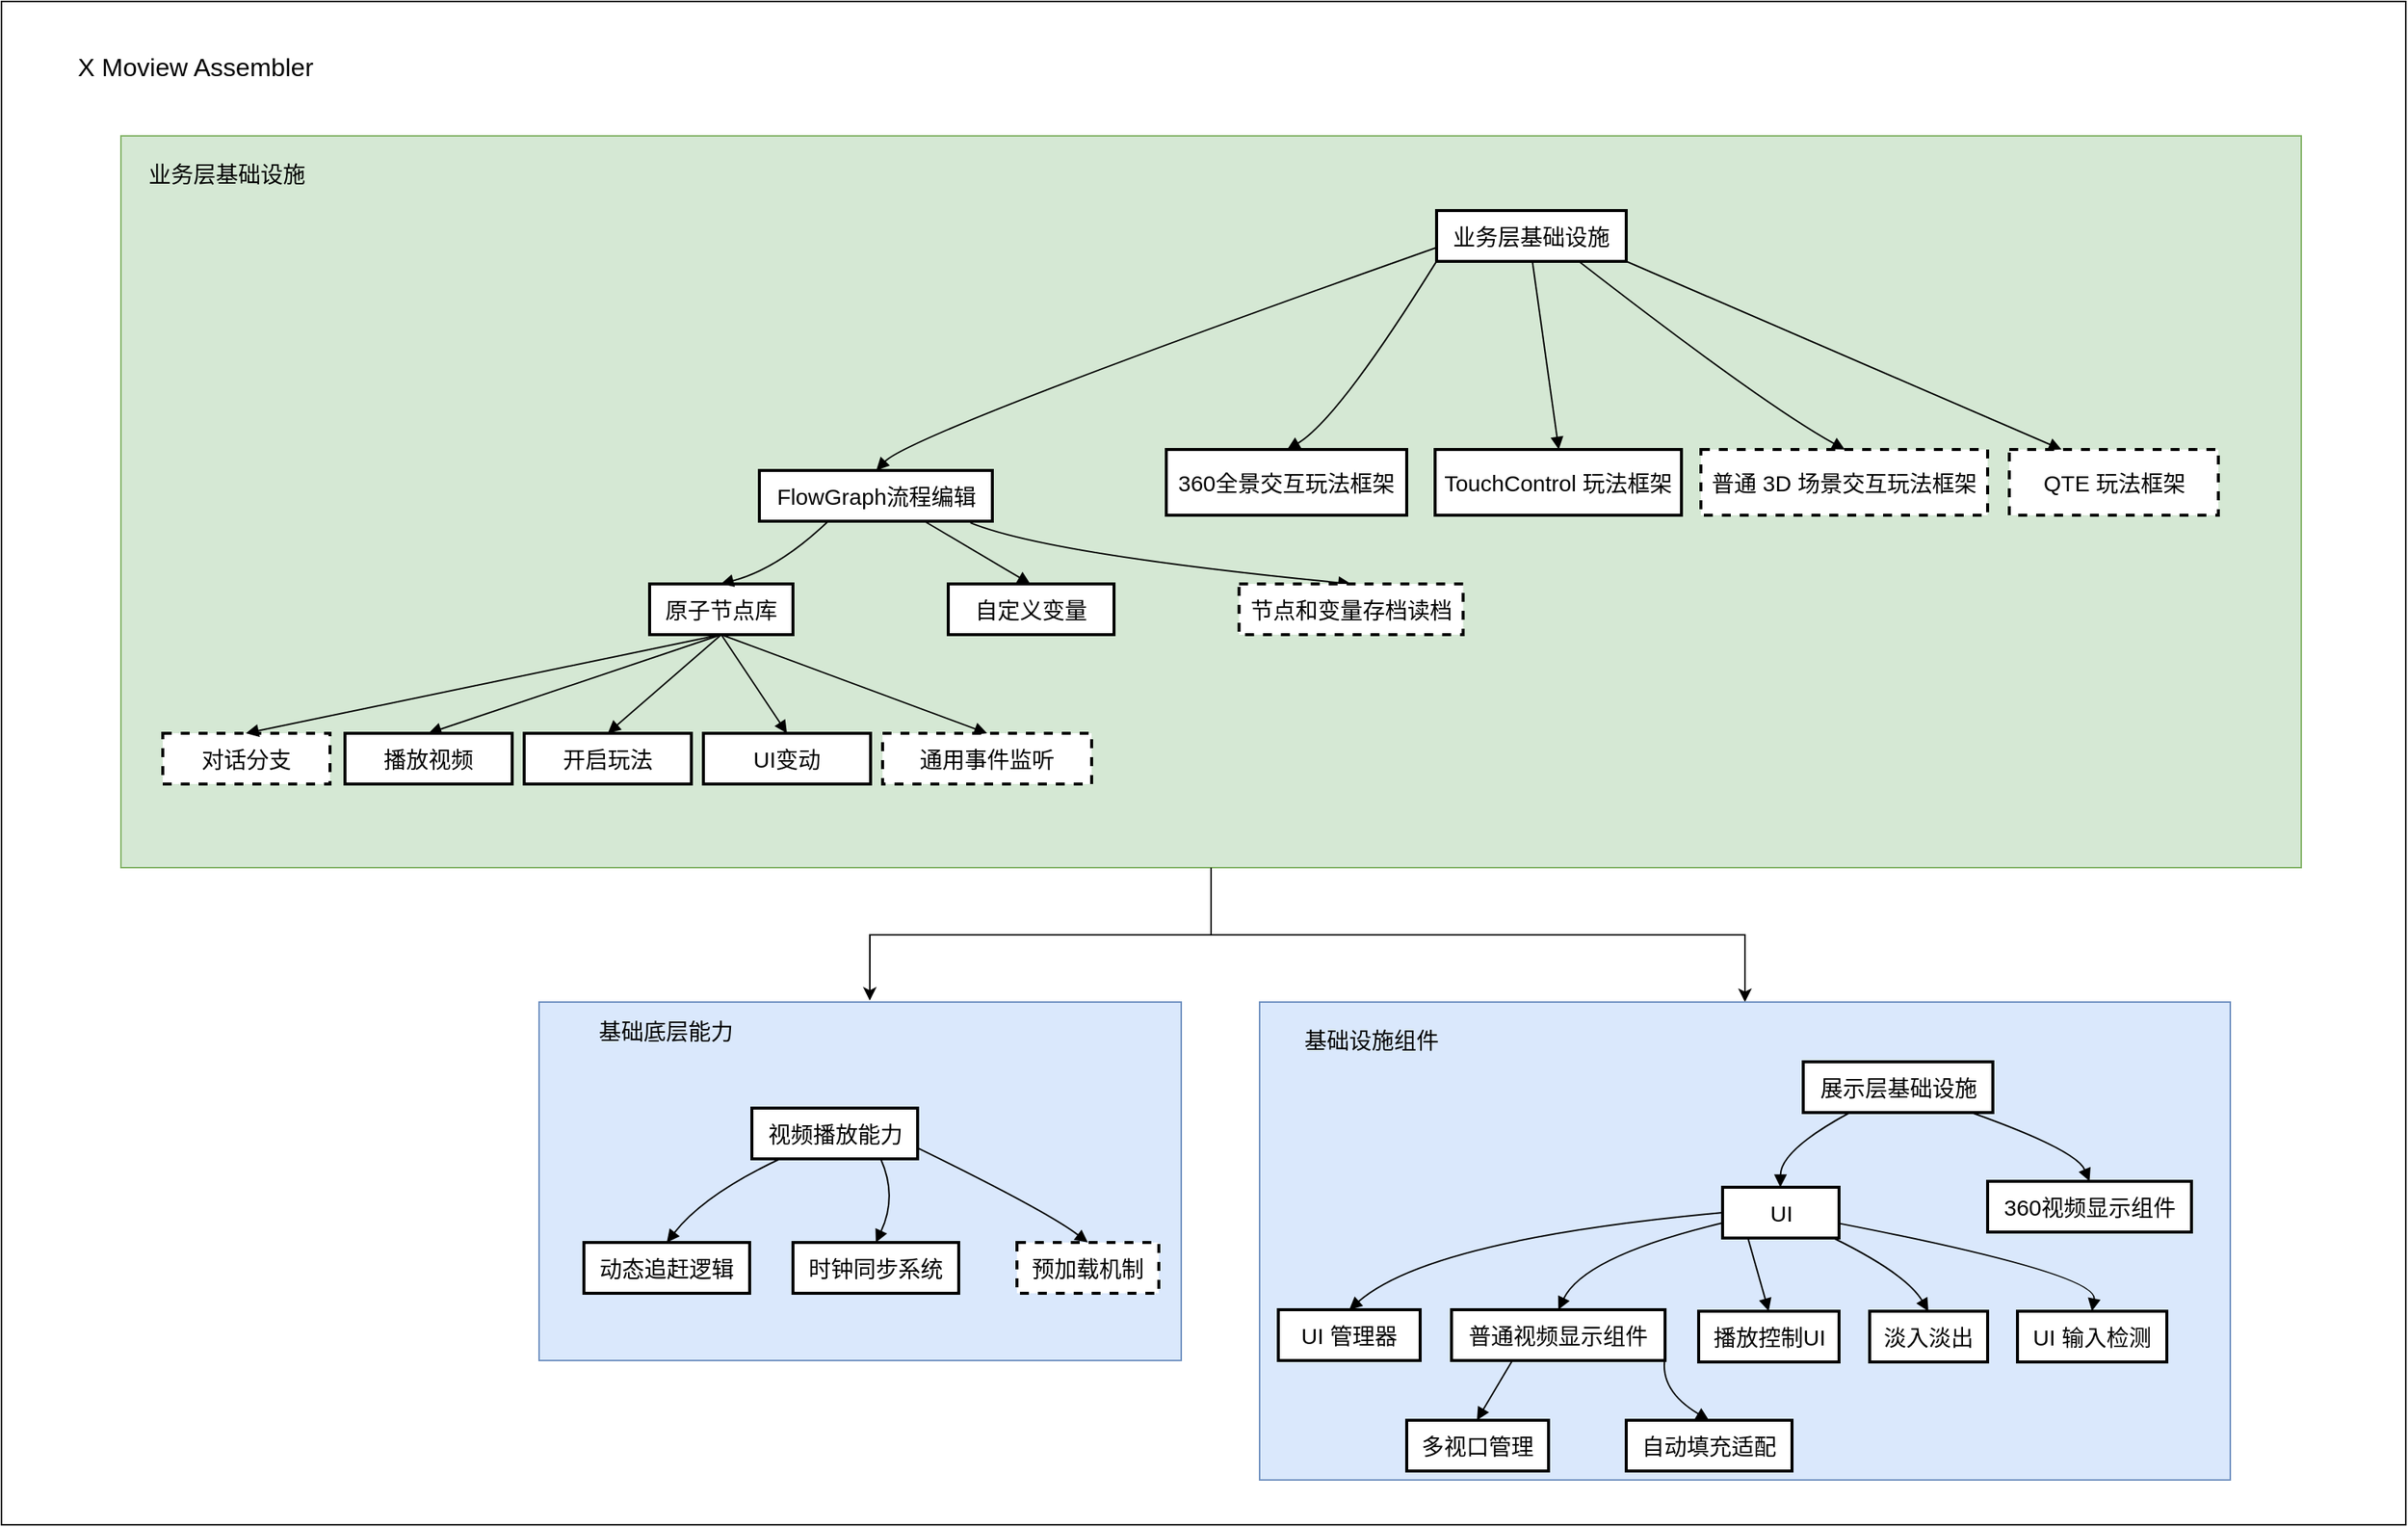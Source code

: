 <mxfile version="23.0.2" type="github">
  <diagram name="Page-1" id="rA7QcrsY9MnkE5HdZlki">
    <mxGraphModel dx="2893" dy="2284" grid="1" gridSize="10" guides="1" tooltips="1" connect="1" arrows="1" fold="1" page="1" pageScale="1" pageWidth="827" pageHeight="1169" math="0" shadow="0">
      <root>
        <mxCell id="0" />
        <mxCell id="1" parent="0" />
        <mxCell id="8L2iTWa-a4FsQCQ_BJvb-195" value="" style="rounded=0;whiteSpace=wrap;html=1;" vertex="1" parent="1">
          <mxGeometry x="-220" y="-150" width="1610" height="1020" as="geometry" />
        </mxCell>
        <mxCell id="8L2iTWa-a4FsQCQ_BJvb-191" style="edgeStyle=orthogonalEdgeStyle;rounded=0;orthogonalLoop=1;jettySize=auto;html=1;entryX=0.5;entryY=0;entryDx=0;entryDy=0;" edge="1" parent="1" source="8L2iTWa-a4FsQCQ_BJvb-188" target="8L2iTWa-a4FsQCQ_BJvb-164">
          <mxGeometry relative="1" as="geometry" />
        </mxCell>
        <mxCell id="8L2iTWa-a4FsQCQ_BJvb-188" value="" style="rounded=0;whiteSpace=wrap;html=1;fillColor=#d5e8d4;strokeColor=#82b366;" vertex="1" parent="1">
          <mxGeometry x="-140" y="-60" width="1460" height="490" as="geometry" />
        </mxCell>
        <mxCell id="8L2iTWa-a4FsQCQ_BJvb-164" value="" style="rounded=0;whiteSpace=wrap;html=1;fillColor=#dae8fc;strokeColor=#6c8ebf;" vertex="1" parent="1">
          <mxGeometry x="622.5" y="520" width="650" height="320" as="geometry" />
        </mxCell>
        <mxCell id="8L2iTWa-a4FsQCQ_BJvb-163" value="" style="rounded=0;whiteSpace=wrap;html=1;align=left;fillColor=#dae8fc;strokeColor=#6c8ebf;" vertex="1" parent="1">
          <mxGeometry x="140" y="520" width="430" height="240" as="geometry" />
        </mxCell>
        <mxCell id="8L2iTWa-a4FsQCQ_BJvb-117" value="视频播放能力" style="whiteSpace=wrap;strokeWidth=2;fontSize=15;" vertex="1" parent="1">
          <mxGeometry x="282.5" y="591" width="111" height="34" as="geometry" />
        </mxCell>
        <mxCell id="8L2iTWa-a4FsQCQ_BJvb-118" value="展示层基础设施" style="whiteSpace=wrap;strokeWidth=2;fontSize=15;" vertex="1" parent="1">
          <mxGeometry x="986.5" y="560" width="127" height="34" as="geometry" />
        </mxCell>
        <mxCell id="8L2iTWa-a4FsQCQ_BJvb-119" value="UI" style="whiteSpace=wrap;strokeWidth=2;fontSize=15;" vertex="1" parent="1">
          <mxGeometry x="932.5" y="644" width="78" height="34" as="geometry" />
        </mxCell>
        <mxCell id="8L2iTWa-a4FsQCQ_BJvb-120" value="360视频显示组件" style="whiteSpace=wrap;strokeWidth=2;fontSize=15;" vertex="1" parent="1">
          <mxGeometry x="1110" y="640" width="136.5" height="34" as="geometry" />
        </mxCell>
        <mxCell id="8L2iTWa-a4FsQCQ_BJvb-121" value="业务层基础设施" style="whiteSpace=wrap;strokeWidth=2;fontSize=15;" vertex="1" parent="1">
          <mxGeometry x="741" y="-10" width="127" height="34" as="geometry" />
        </mxCell>
        <mxCell id="8L2iTWa-a4FsQCQ_BJvb-122" value="FlowGraph流程编辑" style="whiteSpace=wrap;strokeWidth=2;fontSize=15;" vertex="1" parent="1">
          <mxGeometry x="287.5" y="164" width="156" height="34" as="geometry" />
        </mxCell>
        <mxCell id="8L2iTWa-a4FsQCQ_BJvb-123" value="360全景交互玩法框架" style="whiteSpace=wrap;strokeWidth=2;fontSize=15;" vertex="1" parent="1">
          <mxGeometry x="560" y="150" width="161" height="44" as="geometry" />
        </mxCell>
        <mxCell id="8L2iTWa-a4FsQCQ_BJvb-124" value="TouchControl 玩法框架" style="whiteSpace=wrap;strokeWidth=2;fontSize=15;" vertex="1" parent="1">
          <mxGeometry x="740" y="150" width="165" height="44" as="geometry" />
        </mxCell>
        <mxCell id="8L2iTWa-a4FsQCQ_BJvb-125" value="普通 3D 场景交互玩法框架" style="whiteSpace=wrap;strokeWidth=2;fontSize=15;dashed=1;" vertex="1" parent="1">
          <mxGeometry x="918" y="150" width="192" height="44" as="geometry" />
        </mxCell>
        <mxCell id="8L2iTWa-a4FsQCQ_BJvb-126" value="动态追赶逻辑" style="whiteSpace=wrap;strokeWidth=2;fontSize=15;" vertex="1" parent="1">
          <mxGeometry x="170" y="681" width="111" height="34" as="geometry" />
        </mxCell>
        <mxCell id="8L2iTWa-a4FsQCQ_BJvb-127" value="时钟同步系统" style="whiteSpace=wrap;strokeWidth=2;fontSize=15;" vertex="1" parent="1">
          <mxGeometry x="310" y="681" width="111" height="34" as="geometry" />
        </mxCell>
        <mxCell id="8L2iTWa-a4FsQCQ_BJvb-128" value="预加载机制" style="whiteSpace=wrap;strokeWidth=2;dashed=1;fontSize=15;" vertex="1" parent="1">
          <mxGeometry x="460" y="681" width="95" height="34" as="geometry" />
        </mxCell>
        <mxCell id="8L2iTWa-a4FsQCQ_BJvb-129" value="普通视频显示组件" style="whiteSpace=wrap;strokeWidth=2;fontSize=15;" vertex="1" parent="1">
          <mxGeometry x="751" y="726" width="143" height="34" as="geometry" />
        </mxCell>
        <mxCell id="8L2iTWa-a4FsQCQ_BJvb-130" value="播放控制UI" style="whiteSpace=wrap;strokeWidth=2;fontSize=15;" vertex="1" parent="1">
          <mxGeometry x="916.5" y="727" width="94" height="34" as="geometry" />
        </mxCell>
        <mxCell id="8L2iTWa-a4FsQCQ_BJvb-131" value="淡入淡出" style="whiteSpace=wrap;strokeWidth=2;fontSize=15;" vertex="1" parent="1">
          <mxGeometry x="1031" y="727" width="79" height="34" as="geometry" />
        </mxCell>
        <mxCell id="8L2iTWa-a4FsQCQ_BJvb-132" value="UI 输入检测" style="whiteSpace=wrap;strokeWidth=2;fontSize=15;" vertex="1" parent="1">
          <mxGeometry x="1130" y="727" width="100" height="34" as="geometry" />
        </mxCell>
        <mxCell id="8L2iTWa-a4FsQCQ_BJvb-133" value="多视口管理" style="whiteSpace=wrap;strokeWidth=2;fontSize=15;" vertex="1" parent="1">
          <mxGeometry x="721" y="800" width="95" height="34" as="geometry" />
        </mxCell>
        <mxCell id="8L2iTWa-a4FsQCQ_BJvb-134" value="自动填充适配" style="whiteSpace=wrap;strokeWidth=2;fontSize=15;" vertex="1" parent="1">
          <mxGeometry x="868" y="800" width="111" height="34" as="geometry" />
        </mxCell>
        <mxCell id="8L2iTWa-a4FsQCQ_BJvb-135" value="原子节点库" style="whiteSpace=wrap;strokeWidth=2;fontSize=15;" vertex="1" parent="1">
          <mxGeometry x="214" y="240" width="96" height="34" as="geometry" />
        </mxCell>
        <mxCell id="8L2iTWa-a4FsQCQ_BJvb-136" value="自定义变量" style="whiteSpace=wrap;strokeWidth=2;fontSize=15;" vertex="1" parent="1">
          <mxGeometry x="414" y="240" width="111" height="34" as="geometry" />
        </mxCell>
        <mxCell id="8L2iTWa-a4FsQCQ_BJvb-138" value="对话分支" style="whiteSpace=wrap;strokeWidth=2;fontSize=15;dashed=1;" vertex="1" parent="1">
          <mxGeometry x="-112" y="340" width="112" height="34" as="geometry" />
        </mxCell>
        <mxCell id="8L2iTWa-a4FsQCQ_BJvb-141" value="" style="curved=1;startArrow=none;endArrow=block;exitX=0.251;exitY=0.99;entryX=0.496;entryY=-0.01;rounded=0;" edge="1" parent="1" source="8L2iTWa-a4FsQCQ_BJvb-118" target="8L2iTWa-a4FsQCQ_BJvb-119">
          <mxGeometry relative="1" as="geometry">
            <Array as="points">
              <mxPoint x="971.5" y="619" />
            </Array>
          </mxGeometry>
        </mxCell>
        <mxCell id="8L2iTWa-a4FsQCQ_BJvb-142" value="" style="curved=1;startArrow=none;endArrow=block;exitX=0.879;exitY=0.99;entryX=0.5;entryY=-0.01;rounded=0;" edge="1" parent="1" source="8L2iTWa-a4FsQCQ_BJvb-118" target="8L2iTWa-a4FsQCQ_BJvb-120">
          <mxGeometry relative="1" as="geometry">
            <Array as="points">
              <mxPoint x="1169.5" y="619" />
            </Array>
          </mxGeometry>
        </mxCell>
        <mxCell id="8L2iTWa-a4FsQCQ_BJvb-143" value="" style="curved=1;startArrow=none;endArrow=block;exitX=-0.001;exitY=0.728;entryX=0.502;entryY=-0.01;rounded=0;" edge="1" parent="1" source="8L2iTWa-a4FsQCQ_BJvb-121" target="8L2iTWa-a4FsQCQ_BJvb-122">
          <mxGeometry relative="1" as="geometry">
            <Array as="points">
              <mxPoint x="390" y="139" />
            </Array>
          </mxGeometry>
        </mxCell>
        <mxCell id="8L2iTWa-a4FsQCQ_BJvb-144" value="" style="curved=1;startArrow=none;endArrow=block;exitX=0.008;exitY=0.99;entryX=0.503;entryY=-0.01;rounded=0;" edge="1" parent="1" source="8L2iTWa-a4FsQCQ_BJvb-121" target="8L2iTWa-a4FsQCQ_BJvb-123">
          <mxGeometry relative="1" as="geometry">
            <Array as="points">
              <mxPoint x="675" y="130" />
            </Array>
          </mxGeometry>
        </mxCell>
        <mxCell id="8L2iTWa-a4FsQCQ_BJvb-145" value="" style="curved=1;startArrow=none;endArrow=block;exitX=0.505;exitY=0.99;entryX=0.502;entryY=-0.01;rounded=0;" edge="1" parent="1" source="8L2iTWa-a4FsQCQ_BJvb-121" target="8L2iTWa-a4FsQCQ_BJvb-124">
          <mxGeometry relative="1" as="geometry">
            <Array as="points">
              <mxPoint x="820" y="130" />
            </Array>
          </mxGeometry>
        </mxCell>
        <mxCell id="8L2iTWa-a4FsQCQ_BJvb-146" value="" style="curved=1;startArrow=none;endArrow=block;exitX=0.75;exitY=1;entryX=0.502;entryY=-0.01;rounded=0;exitDx=0;exitDy=0;" edge="1" parent="1" source="8L2iTWa-a4FsQCQ_BJvb-121" target="8L2iTWa-a4FsQCQ_BJvb-125">
          <mxGeometry relative="1" as="geometry">
            <Array as="points">
              <mxPoint x="960" y="120" />
            </Array>
          </mxGeometry>
        </mxCell>
        <mxCell id="8L2iTWa-a4FsQCQ_BJvb-147" value="" style="curved=1;startArrow=none;endArrow=block;exitX=0.183;exitY=0.98;entryX=0.5;entryY=0;rounded=0;entryDx=0;entryDy=0;" edge="1" parent="1" source="8L2iTWa-a4FsQCQ_BJvb-117" target="8L2iTWa-a4FsQCQ_BJvb-126">
          <mxGeometry relative="1" as="geometry">
            <Array as="points">
              <mxPoint x="250.5" y="649" />
            </Array>
            <mxPoint x="220" y="667" as="targetPoint" />
          </mxGeometry>
        </mxCell>
        <mxCell id="8L2iTWa-a4FsQCQ_BJvb-148" value="" style="curved=1;startArrow=none;endArrow=block;exitX=0.766;exitY=0.98;entryX=0.5;entryY=0.01;rounded=0;" edge="1" parent="1" source="8L2iTWa-a4FsQCQ_BJvb-117" target="8L2iTWa-a4FsQCQ_BJvb-127">
          <mxGeometry relative="1" as="geometry">
            <Array as="points">
              <mxPoint x="380" y="650" />
            </Array>
          </mxGeometry>
        </mxCell>
        <mxCell id="8L2iTWa-a4FsQCQ_BJvb-149" value="" style="curved=1;startArrow=none;endArrow=block;exitX=1.003;exitY=0.788;entryX=0.5;entryY=0.01;rounded=0;" edge="1" parent="1" source="8L2iTWa-a4FsQCQ_BJvb-117" target="8L2iTWa-a4FsQCQ_BJvb-128">
          <mxGeometry relative="1" as="geometry">
            <Array as="points">
              <mxPoint x="480" y="660" />
            </Array>
          </mxGeometry>
        </mxCell>
        <mxCell id="8L2iTWa-a4FsQCQ_BJvb-150" value="" style="curved=1;startArrow=none;endArrow=block;exitX=-0.003;exitY=0.703;entryX=0.5;entryY=0.01;rounded=0;" edge="1" parent="1" source="8L2iTWa-a4FsQCQ_BJvb-119" target="8L2iTWa-a4FsQCQ_BJvb-129">
          <mxGeometry relative="1" as="geometry">
            <Array as="points">
              <mxPoint x="840" y="690" />
            </Array>
          </mxGeometry>
        </mxCell>
        <mxCell id="8L2iTWa-a4FsQCQ_BJvb-151" value="" style="curved=1;startArrow=none;endArrow=block;exitX=0.229;exitY=0.98;entryX=0.499;entryY=0.01;rounded=0;" edge="1" parent="1" source="8L2iTWa-a4FsQCQ_BJvb-119" target="8L2iTWa-a4FsQCQ_BJvb-130">
          <mxGeometry relative="1" as="geometry">
            <Array as="points" />
          </mxGeometry>
        </mxCell>
        <mxCell id="8L2iTWa-a4FsQCQ_BJvb-152" value="" style="curved=1;startArrow=none;endArrow=block;exitX=0.933;exitY=0.98;entryX=0.498;entryY=0.01;rounded=0;" edge="1" parent="1" source="8L2iTWa-a4FsQCQ_BJvb-119" target="8L2iTWa-a4FsQCQ_BJvb-131">
          <mxGeometry relative="1" as="geometry">
            <Array as="points">
              <mxPoint x="1055.5" y="702" />
            </Array>
          </mxGeometry>
        </mxCell>
        <mxCell id="8L2iTWa-a4FsQCQ_BJvb-153" value="" style="curved=1;startArrow=none;endArrow=block;exitX=0.995;exitY=0.709;entryX=0.498;entryY=0.01;rounded=0;" edge="1" parent="1" source="8L2iTWa-a4FsQCQ_BJvb-119" target="8L2iTWa-a4FsQCQ_BJvb-132">
          <mxGeometry relative="1" as="geometry">
            <Array as="points">
              <mxPoint x="1184.5" y="702" />
            </Array>
          </mxGeometry>
        </mxCell>
        <mxCell id="8L2iTWa-a4FsQCQ_BJvb-154" value="" style="curved=1;startArrow=none;endArrow=block;exitX=0.285;exitY=1.0;entryX=0.495;entryY=1.122e-7;rounded=0;" edge="1" parent="1" source="8L2iTWa-a4FsQCQ_BJvb-129" target="8L2iTWa-a4FsQCQ_BJvb-133">
          <mxGeometry relative="1" as="geometry">
            <Array as="points" />
          </mxGeometry>
        </mxCell>
        <mxCell id="8L2iTWa-a4FsQCQ_BJvb-155" value="" style="curved=1;startArrow=none;endArrow=block;exitX=1;exitY=0.934;entryX=0.499;entryY=1.122e-7;rounded=0;" edge="1" parent="1" source="8L2iTWa-a4FsQCQ_BJvb-129" target="8L2iTWa-a4FsQCQ_BJvb-134">
          <mxGeometry relative="1" as="geometry">
            <Array as="points">
              <mxPoint x="890" y="780" />
            </Array>
          </mxGeometry>
        </mxCell>
        <mxCell id="8L2iTWa-a4FsQCQ_BJvb-156" value="" style="curved=1;startArrow=none;endArrow=block;exitX=0.304;exitY=0.98;entryX=0.497;entryY=0.01;rounded=0;" edge="1" parent="1" source="8L2iTWa-a4FsQCQ_BJvb-122" target="8L2iTWa-a4FsQCQ_BJvb-135">
          <mxGeometry relative="1" as="geometry">
            <Array as="points">
              <mxPoint x="300" y="230" />
            </Array>
          </mxGeometry>
        </mxCell>
        <mxCell id="8L2iTWa-a4FsQCQ_BJvb-157" value="" style="curved=1;startArrow=none;endArrow=block;exitX=0.7;exitY=0.98;entryX=0.495;entryY=0.01;rounded=0;" edge="1" parent="1" source="8L2iTWa-a4FsQCQ_BJvb-122" target="8L2iTWa-a4FsQCQ_BJvb-136">
          <mxGeometry relative="1" as="geometry">
            <Array as="points" />
          </mxGeometry>
        </mxCell>
        <mxCell id="8L2iTWa-a4FsQCQ_BJvb-159" value="" style="curved=1;startArrow=none;endArrow=block;exitX=0.497;exitY=1.0;entryX=0.497;entryY=1.122e-7;rounded=0;" edge="1" parent="1" source="8L2iTWa-a4FsQCQ_BJvb-135" target="8L2iTWa-a4FsQCQ_BJvb-138">
          <mxGeometry relative="1" as="geometry">
            <Array as="points" />
          </mxGeometry>
        </mxCell>
        <mxCell id="8L2iTWa-a4FsQCQ_BJvb-165" value="&lt;font style=&quot;font-size: 15px;&quot;&gt;基础底层能力&lt;/font&gt;" style="text;html=1;strokeColor=none;fillColor=none;align=center;verticalAlign=middle;whiteSpace=wrap;rounded=0;" vertex="1" parent="1">
          <mxGeometry x="160" y="524" width="130" height="30" as="geometry" />
        </mxCell>
        <mxCell id="8L2iTWa-a4FsQCQ_BJvb-167" value="&lt;font style=&quot;font-size: 15px;&quot;&gt;基础设施组件&lt;/font&gt;" style="text;html=1;strokeColor=none;fillColor=none;align=center;verticalAlign=middle;whiteSpace=wrap;rounded=0;" vertex="1" parent="1">
          <mxGeometry x="635" y="530" width="125" height="30" as="geometry" />
        </mxCell>
        <mxCell id="8L2iTWa-a4FsQCQ_BJvb-168" value="" style="curved=1;startArrow=none;endArrow=block;exitX=0.906;exitY=1.031;rounded=0;exitDx=0;exitDy=0;exitPerimeter=0;entryX=0.5;entryY=0;entryDx=0;entryDy=0;" edge="1" parent="1" source="8L2iTWa-a4FsQCQ_BJvb-122" target="8L2iTWa-a4FsQCQ_BJvb-169">
          <mxGeometry relative="1" as="geometry">
            <Array as="points">
              <mxPoint x="480" y="220" />
            </Array>
            <mxPoint x="421" y="198" as="sourcePoint" />
            <mxPoint x="490" y="247" as="targetPoint" />
          </mxGeometry>
        </mxCell>
        <mxCell id="8L2iTWa-a4FsQCQ_BJvb-169" value="节点和变量存档读档" style="whiteSpace=wrap;strokeWidth=2;dashed=1;fontSize=15;" vertex="1" parent="1">
          <mxGeometry x="608.75" y="240" width="150" height="34" as="geometry" />
        </mxCell>
        <mxCell id="8L2iTWa-a4FsQCQ_BJvb-174" value="" style="curved=1;startArrow=none;endArrow=block;exitX=0.5;exitY=1;rounded=0;exitDx=0;exitDy=0;entryX=0.5;entryY=0;entryDx=0;entryDy=0;" edge="1" parent="1" source="8L2iTWa-a4FsQCQ_BJvb-135" target="8L2iTWa-a4FsQCQ_BJvb-179">
          <mxGeometry relative="1" as="geometry">
            <Array as="points" />
            <mxPoint x="188" y="284" as="sourcePoint" />
            <mxPoint x="220" y="320" as="targetPoint" />
          </mxGeometry>
        </mxCell>
        <mxCell id="8L2iTWa-a4FsQCQ_BJvb-176" value="QTE 玩法框架" style="whiteSpace=wrap;strokeWidth=2;dashed=1;fontSize=15;" vertex="1" parent="1">
          <mxGeometry x="1124.5" y="150" width="140" height="44" as="geometry" />
        </mxCell>
        <mxCell id="8L2iTWa-a4FsQCQ_BJvb-178" value="" style="curved=1;startArrow=none;endArrow=block;exitX=1;exitY=1;entryX=0.25;entryY=0;rounded=0;exitDx=0;exitDy=0;entryDx=0;entryDy=0;" edge="1" parent="1" source="8L2iTWa-a4FsQCQ_BJvb-121" target="8L2iTWa-a4FsQCQ_BJvb-176">
          <mxGeometry relative="1" as="geometry">
            <Array as="points">
              <mxPoint x="1058" y="106" />
            </Array>
            <mxPoint x="934" y="10" as="sourcePoint" />
            <mxPoint x="1101" y="136" as="targetPoint" />
          </mxGeometry>
        </mxCell>
        <mxCell id="8L2iTWa-a4FsQCQ_BJvb-179" value="播放视频" style="whiteSpace=wrap;strokeWidth=2;fontSize=15;" vertex="1" parent="1">
          <mxGeometry x="10" y="340" width="112" height="34" as="geometry" />
        </mxCell>
        <mxCell id="8L2iTWa-a4FsQCQ_BJvb-181" value="" style="curved=1;startArrow=none;endArrow=block;exitX=0.5;exitY=1;rounded=0;exitDx=0;exitDy=0;entryX=0.5;entryY=0;entryDx=0;entryDy=0;" edge="1" parent="1" source="8L2iTWa-a4FsQCQ_BJvb-135" target="8L2iTWa-a4FsQCQ_BJvb-182">
          <mxGeometry relative="1" as="geometry">
            <Array as="points" />
            <mxPoint x="295.5" y="284" as="sourcePoint" />
            <mxPoint x="282.5" y="341" as="targetPoint" />
          </mxGeometry>
        </mxCell>
        <mxCell id="8L2iTWa-a4FsQCQ_BJvb-182" value="开启玩法" style="whiteSpace=wrap;strokeWidth=2;fontSize=15;" vertex="1" parent="1">
          <mxGeometry x="130" y="340" width="112" height="34" as="geometry" />
        </mxCell>
        <mxCell id="8L2iTWa-a4FsQCQ_BJvb-183" value="UI变动" style="whiteSpace=wrap;strokeWidth=2;fontSize=15;" vertex="1" parent="1">
          <mxGeometry x="250" y="340" width="112" height="34" as="geometry" />
        </mxCell>
        <mxCell id="8L2iTWa-a4FsQCQ_BJvb-185" value="" style="curved=1;startArrow=none;endArrow=block;exitX=0.5;exitY=1;rounded=0;exitDx=0;exitDy=0;entryX=0.5;entryY=0;entryDx=0;entryDy=0;" edge="1" parent="1" source="8L2iTWa-a4FsQCQ_BJvb-135" target="8L2iTWa-a4FsQCQ_BJvb-183">
          <mxGeometry relative="1" as="geometry">
            <Array as="points" />
            <mxPoint x="188" y="284" as="sourcePoint" />
            <mxPoint x="166" y="350" as="targetPoint" />
          </mxGeometry>
        </mxCell>
        <mxCell id="8L2iTWa-a4FsQCQ_BJvb-186" value="通用事件监听" style="whiteSpace=wrap;strokeWidth=2;fontSize=15;dashed=1;" vertex="1" parent="1">
          <mxGeometry x="370" y="340" width="140" height="34" as="geometry" />
        </mxCell>
        <mxCell id="8L2iTWa-a4FsQCQ_BJvb-187" value="" style="curved=1;startArrow=none;endArrow=block;exitX=0.5;exitY=1;rounded=0;exitDx=0;exitDy=0;entryX=0.5;entryY=0;entryDx=0;entryDy=0;" edge="1" parent="1" source="8L2iTWa-a4FsQCQ_BJvb-135" target="8L2iTWa-a4FsQCQ_BJvb-186">
          <mxGeometry relative="1" as="geometry">
            <Array as="points" />
            <mxPoint x="188" y="284" as="sourcePoint" />
            <mxPoint x="196" y="350" as="targetPoint" />
          </mxGeometry>
        </mxCell>
        <mxCell id="8L2iTWa-a4FsQCQ_BJvb-190" style="edgeStyle=orthogonalEdgeStyle;rounded=0;orthogonalLoop=1;jettySize=auto;html=1;entryX=0.515;entryY=-0.004;entryDx=0;entryDy=0;entryPerimeter=0;" edge="1" parent="1" source="8L2iTWa-a4FsQCQ_BJvb-188" target="8L2iTWa-a4FsQCQ_BJvb-163">
          <mxGeometry relative="1" as="geometry" />
        </mxCell>
        <mxCell id="8L2iTWa-a4FsQCQ_BJvb-193" value="&lt;font style=&quot;font-size: 17px;&quot;&gt;X Moview Assembler&lt;/font&gt;" style="text;html=1;strokeColor=none;fillColor=none;align=center;verticalAlign=middle;whiteSpace=wrap;rounded=0;" vertex="1" parent="1">
          <mxGeometry x="-200" y="-120" width="220" height="30" as="geometry" />
        </mxCell>
        <mxCell id="8L2iTWa-a4FsQCQ_BJvb-194" value="&lt;font style=&quot;font-size: 15px;&quot;&gt;业务层基础设施&lt;/font&gt;" style="text;html=1;strokeColor=none;fillColor=none;align=center;verticalAlign=middle;whiteSpace=wrap;rounded=0;" vertex="1" parent="1">
          <mxGeometry x="-140" y="-50" width="142" height="30" as="geometry" />
        </mxCell>
        <mxCell id="8L2iTWa-a4FsQCQ_BJvb-196" style="edgeStyle=orthogonalEdgeStyle;rounded=0;orthogonalLoop=1;jettySize=auto;html=1;exitX=0.5;exitY=1;exitDx=0;exitDy=0;" edge="1" parent="1" source="8L2iTWa-a4FsQCQ_BJvb-194" target="8L2iTWa-a4FsQCQ_BJvb-194">
          <mxGeometry relative="1" as="geometry" />
        </mxCell>
        <mxCell id="8L2iTWa-a4FsQCQ_BJvb-198" value="" style="curved=1;startArrow=none;endArrow=block;exitX=0;exitY=0.5;entryX=0.5;entryY=0;rounded=0;exitDx=0;exitDy=0;entryDx=0;entryDy=0;" edge="1" parent="1" source="8L2iTWa-a4FsQCQ_BJvb-119" target="8L2iTWa-a4FsQCQ_BJvb-199">
          <mxGeometry relative="1" as="geometry">
            <Array as="points">
              <mxPoint x="736" y="679" />
            </Array>
            <mxPoint x="829" y="657" as="sourcePoint" />
            <mxPoint x="708" y="715" as="targetPoint" />
          </mxGeometry>
        </mxCell>
        <mxCell id="8L2iTWa-a4FsQCQ_BJvb-199" value="UI 管理器" style="whiteSpace=wrap;strokeWidth=2;fontSize=15;" vertex="1" parent="1">
          <mxGeometry x="635" y="726" width="95" height="34" as="geometry" />
        </mxCell>
      </root>
    </mxGraphModel>
  </diagram>
</mxfile>

